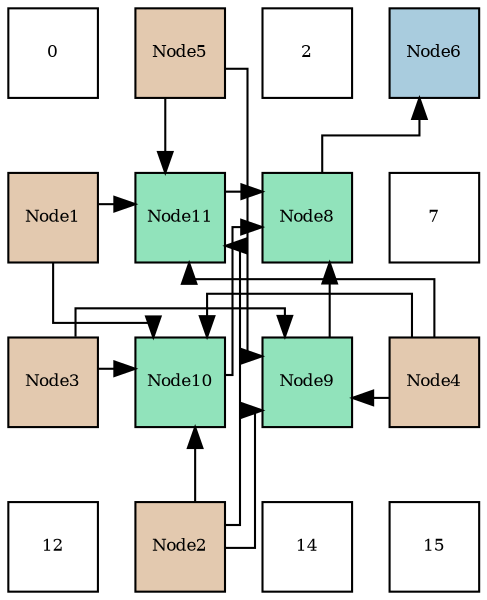 digraph layout{
 rankdir=TB;
 splines=ortho;
 node [style=filled shape=square fixedsize=true width=0.6];
0[label="0", fontsize=8, fillcolor="#ffffff"];
1[label="Node5", fontsize=8, fillcolor="#e3c9af"];
2[label="2", fontsize=8, fillcolor="#ffffff"];
3[label="Node6", fontsize=8, fillcolor="#a9ccde"];
4[label="Node1", fontsize=8, fillcolor="#e3c9af"];
5[label="Node11", fontsize=8, fillcolor="#91e3bb"];
6[label="Node8", fontsize=8, fillcolor="#91e3bb"];
7[label="7", fontsize=8, fillcolor="#ffffff"];
8[label="Node3", fontsize=8, fillcolor="#e3c9af"];
9[label="Node10", fontsize=8, fillcolor="#91e3bb"];
10[label="Node9", fontsize=8, fillcolor="#91e3bb"];
11[label="Node4", fontsize=8, fillcolor="#e3c9af"];
12[label="12", fontsize=8, fillcolor="#ffffff"];
13[label="Node2", fontsize=8, fillcolor="#e3c9af"];
14[label="14", fontsize=8, fillcolor="#ffffff"];
15[label="15", fontsize=8, fillcolor="#ffffff"];
edge [constraint=false, style=vis];6 -> 3;
10 -> 6;
9 -> 6;
5 -> 6;
13 -> 10;
8 -> 10;
11 -> 10;
1 -> 10;
4 -> 9;
13 -> 9;
8 -> 9;
11 -> 9;
4 -> 5;
13 -> 5;
11 -> 5;
1 -> 5;
edge [constraint=true, style=invis];
0 -> 4 -> 8 -> 12;
1 -> 5 -> 9 -> 13;
2 -> 6 -> 10 -> 14;
3 -> 7 -> 11 -> 15;
rank = same {0 -> 1 -> 2 -> 3};
rank = same {4 -> 5 -> 6 -> 7};
rank = same {8 -> 9 -> 10 -> 11};
rank = same {12 -> 13 -> 14 -> 15};
}
